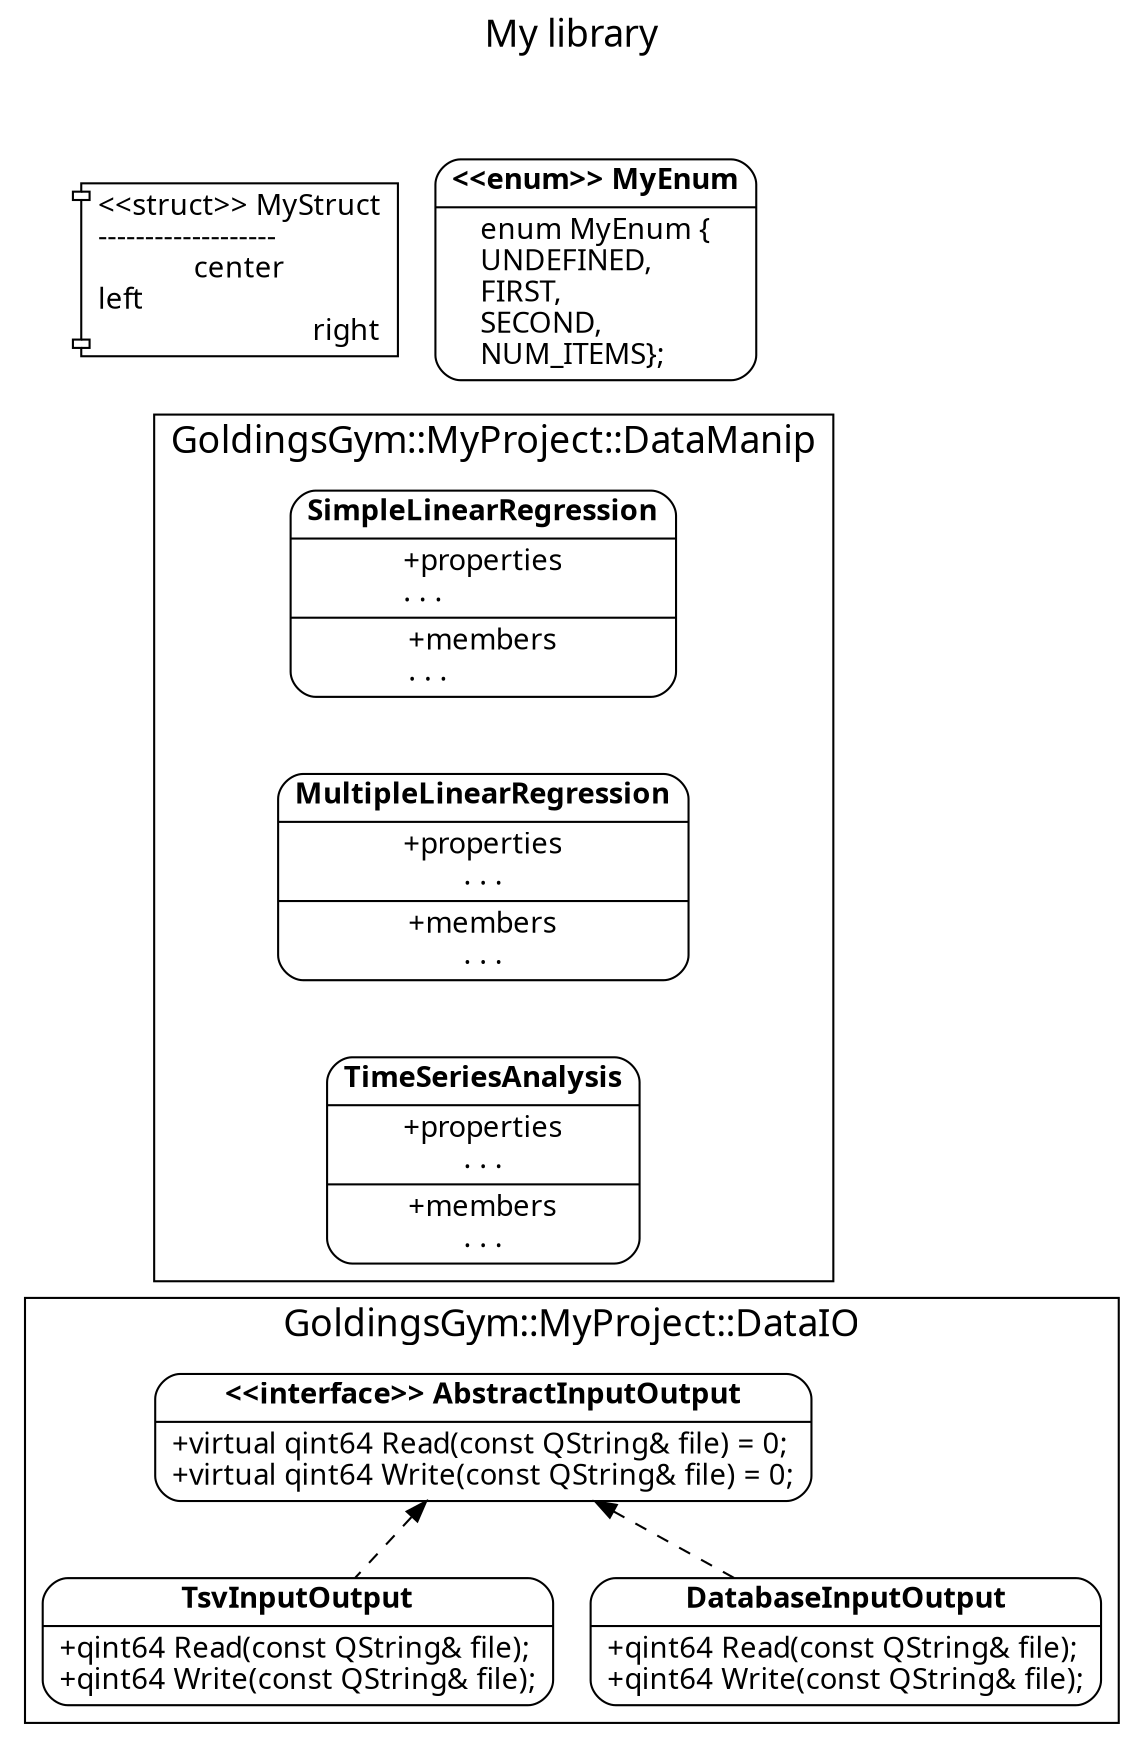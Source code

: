 strict digraph my_library{
	graph [
		rankdir="TB"
		compound=true;
		labelloc="t";
		label="My library";
		fontname="JetBrains Mono";
		fontsize=18;
		ranksep=0.5;
	]
	node [ fontname="JetBrains Mono", fontsize=14, style=rounded, shape=record, nojustify=true ];
	edge  [ fontname="JetBrains Mono", fontsize=10, style=dashed ];

	// Nodes
	//enum [label=<{ <b>&lt;&lt;enum&gt;&gt; MyEnum</b>|enum MyEnum &#123;<br align="left" />UNDEFINED,<br align="left" />FIRST,<br align="left" />SECOND,<br align="left" />NUM_ITEMS&#125;&#59;<br align="left" /> }>];
	//struct [label="<<struct>> MyStruct\n-------------------\lcenter\nleft\lright\r", shape="component"];
		
	//tsv->enum [style="invis"]
	//database->struct [style="invis"]
		
	// Clusters
	subgraph cluster_first{
		style="invis"
		enum [label=<{ <b>&lt;&lt;enum&gt;&gt; MyEnum</b>|enum MyEnum &#123;<br align="left" />UNDEFINED,<br align="left" />FIRST,<br align="left" />SECOND,<br align="left" />NUM_ITEMS&#125;&#59;<br align="left" /> }>];
		struct [label="<<struct>> MyStruct\n-------------------\lcenter\nleft\lright\r", shape="component"];
	}
	
	subgraph cluster_data_manip{
		label="GoldingsGym::MyProject::DataManip"
		slr  [ label=<{ <b>SimpleLinearRegression</b>|+properties<br align="left"/>. . .<br align="left" />|+members<br align="left"/>. . . <br align="left" />}> ];
		mlr  [ label=<{ <b>MultipleLinearRegression</b>|+properties<br align="left" />. . .|+members<br align="left" />. . . }> ];
		tsa  [ label=<{ <b>TimeSeriesAnalysis</b>|+properties<br align="left" />. . .|+members<br align="left" />. . . }> ];
		
		slr->mlr [style="invis"]
		mlr->tsa [style="invis"]
	}
	
	subgraph cluster_data_io{
		label="GoldingsGym::MyProject::DataIO"
		interface_01 [ label=<{ <b>&lt;&lt;interface&gt;&gt; AbstractInputOutput</b>|+virtual qint64 Read(const QString&amp; file) = 0&#59;<br align="left"/>+virtual qint64 Write(const QString&amp; file) = 0&#59;<br align="left"/> }>];
		tsv [ label=<{ <b>TsvInputOutput</b>|+qint64 Read(const QString&amp; file)&#59;<br align="left" />+qint64 Write(const QString&amp; file)&#59;<br align="left"/> }> ];
		database  [ label=<{ <b>DatabaseInputOutput</b>|+qint64 Read(const QString&amp; file)&#59;<br align="left" />+qint64 Write(const QString&amp; file)&#59;<br align="left"/> }> ];			
		interface_01->tsv[arrowhead="none" arrowtail="normal" dir="both"];
		interface_01->database[arrowhead="none" arrowtail="normal" dir="both"];
	}

	// Edges
	tsa->interface_01 [ ltail="cluster_data_manip" lhead="cluster_data_io" arrowhead="normal" arrowtail="normal" dir="both" style="invis" ]
	enum->slr [ ltail="cluster_first" lhead="cluster_data_manip"; style="invis" ]
	struct->slr [ ltail="cluster_first" lhead="cluster_data_manip"; style="invis" ]
}